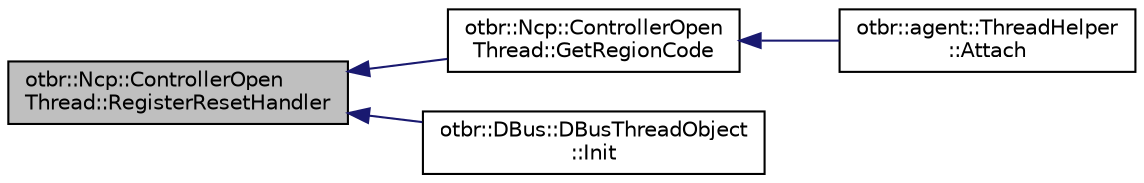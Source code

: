 digraph "otbr::Ncp::ControllerOpenThread::RegisterResetHandler"
{
  edge [fontname="Helvetica",fontsize="10",labelfontname="Helvetica",labelfontsize="10"];
  node [fontname="Helvetica",fontsize="10",shape=record];
  rankdir="LR";
  Node52 [label="otbr::Ncp::ControllerOpen\lThread::RegisterResetHandler",height=0.2,width=0.4,color="black", fillcolor="grey75", style="filled", fontcolor="black"];
  Node52 -> Node53 [dir="back",color="midnightblue",fontsize="10",style="solid",fontname="Helvetica"];
  Node53 [label="otbr::Ncp::ControllerOpen\lThread::GetRegionCode",height=0.2,width=0.4,color="black", fillcolor="white", style="filled",URL="$db/d17/classotbr_1_1Ncp_1_1ControllerOpenThread.html#a8e0d328da9fa976d56084f2afd825559",tooltip="This method gets the region code. "];
  Node53 -> Node54 [dir="back",color="midnightblue",fontsize="10",style="solid",fontname="Helvetica"];
  Node54 [label="otbr::agent::ThreadHelper\l::Attach",height=0.2,width=0.4,color="black", fillcolor="white", style="filled",URL="$d4/d44/classotbr_1_1agent_1_1ThreadHelper.html#aa6d3515dd87508e50d61ef89903a5ada",tooltip="This method attaches the device to the Thread network. "];
  Node52 -> Node55 [dir="back",color="midnightblue",fontsize="10",style="solid",fontname="Helvetica"];
  Node55 [label="otbr::DBus::DBusThreadObject\l::Init",height=0.2,width=0.4,color="black", fillcolor="white", style="filled",URL="$de/d73/classotbr_1_1DBus_1_1DBusThreadObject.html#a56365e35e991a3d5c2462d3c224b27b7",tooltip="This method initializes the dbus thread object. "];
}

